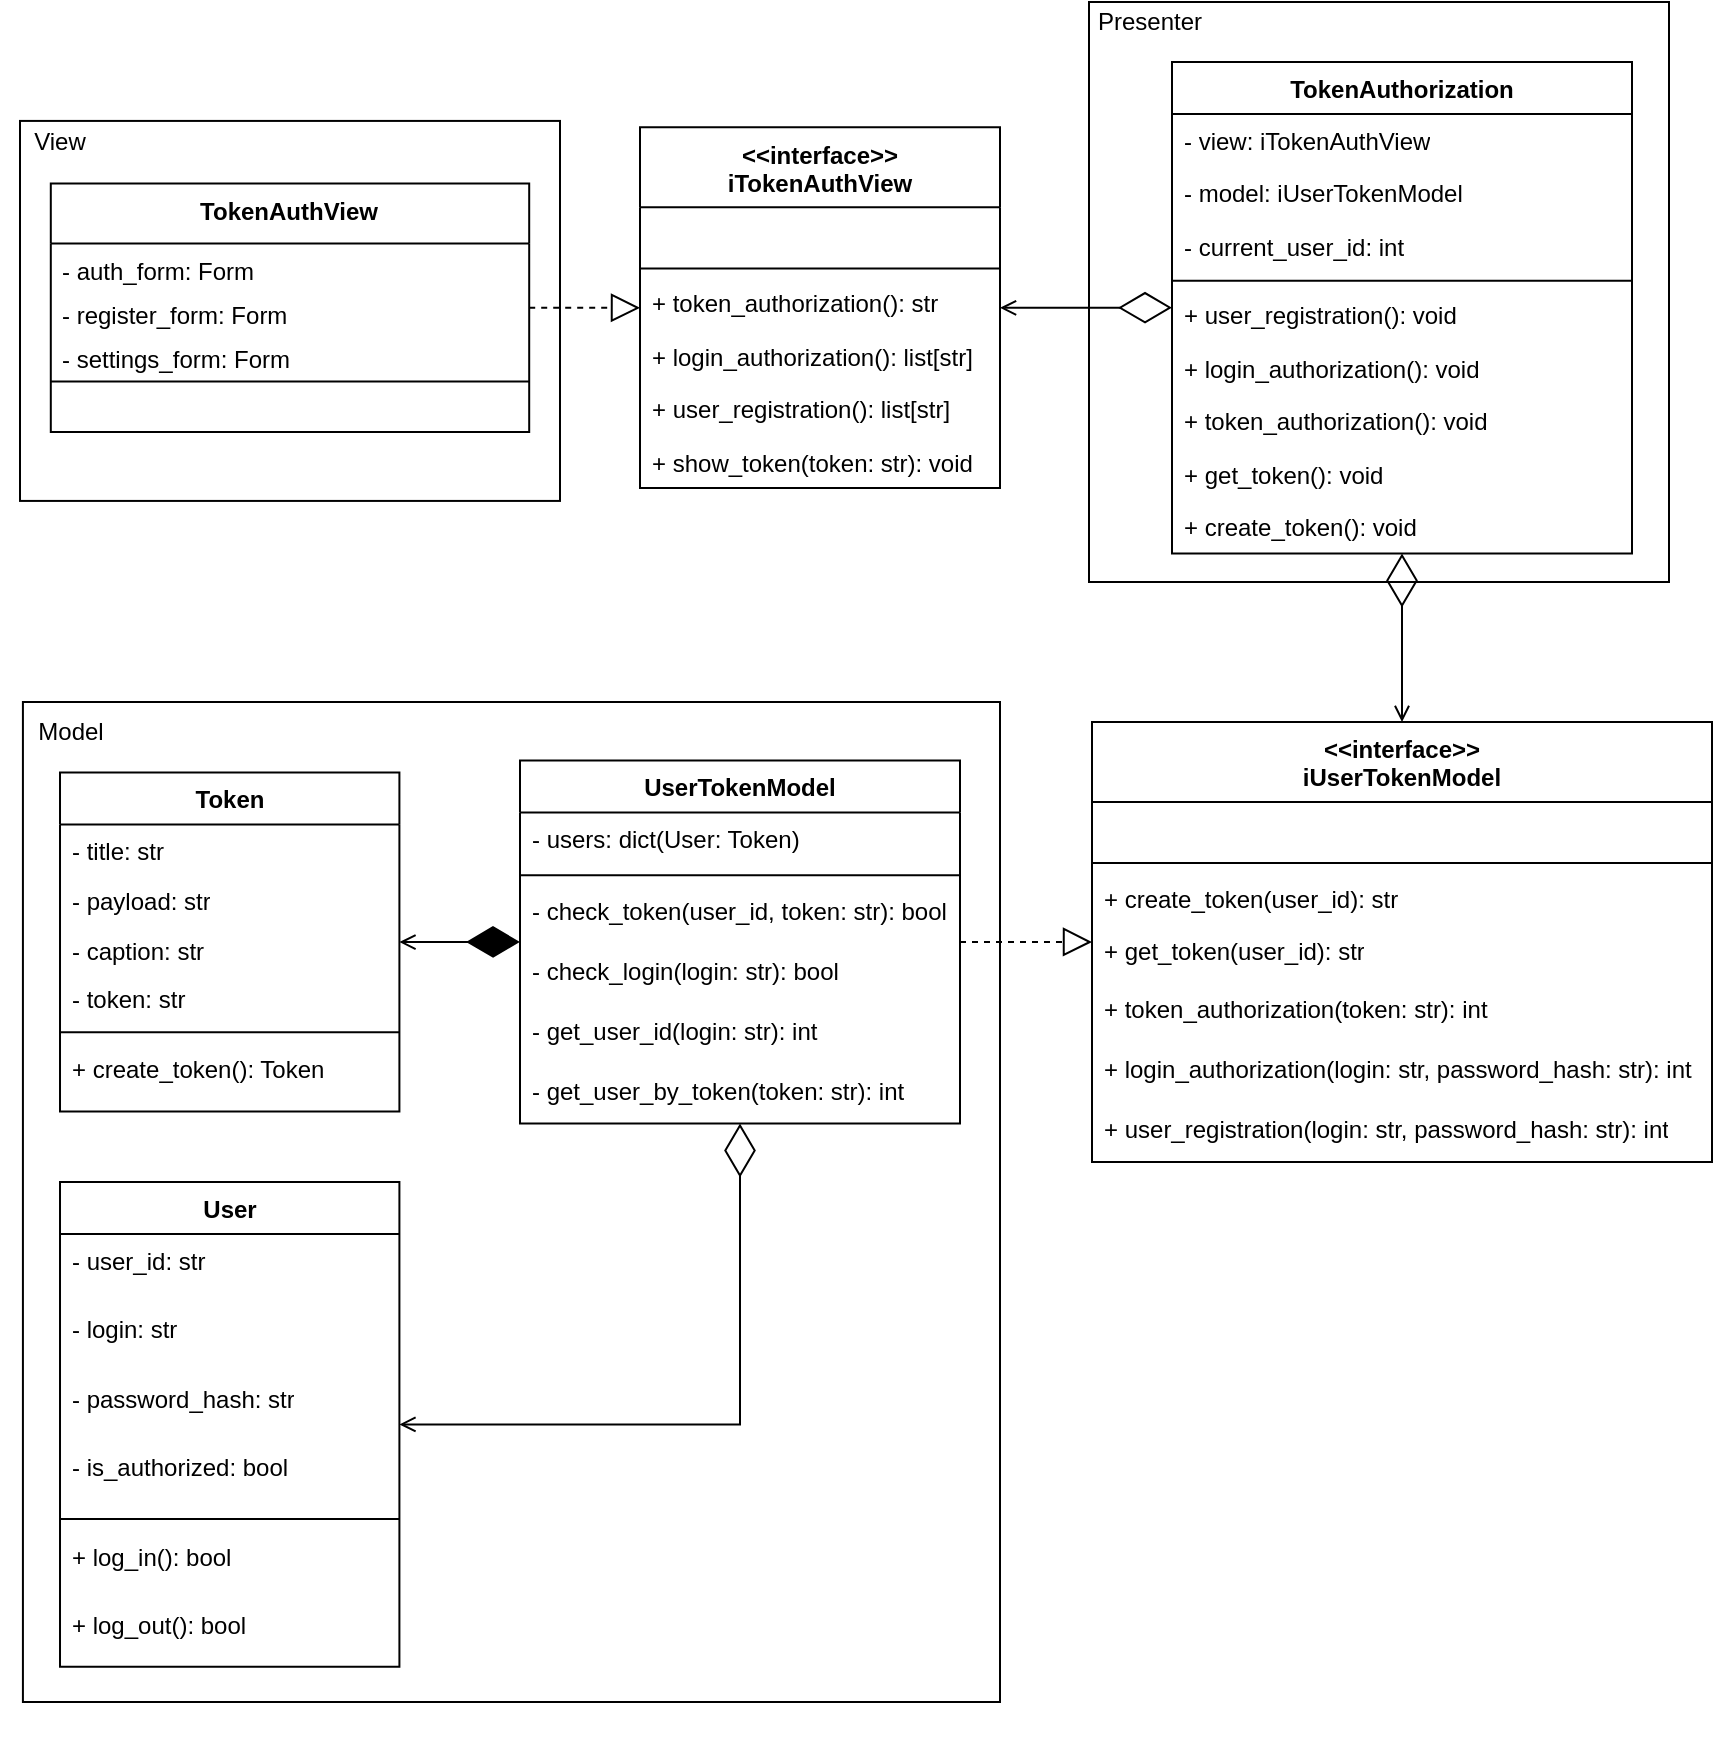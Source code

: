 <mxfile version="22.1.3" type="device">
  <diagram name="Страница — 1" id="n-wLh1AHl1P8F6-zDBu1">
    <mxGraphModel dx="1050" dy="614" grid="1" gridSize="10" guides="1" tooltips="1" connect="1" arrows="1" fold="1" page="1" pageScale="1" pageWidth="827" pageHeight="1169" math="0" shadow="0">
      <root>
        <mxCell id="0" />
        <mxCell id="1" parent="0" />
        <mxCell id="dr-TQOJcxcAWuPoi-9no-11" value="" style="group;rotation=90;" vertex="1" connectable="0" parent="1">
          <mxGeometry x="40" y="69.46" width="270" height="190" as="geometry" />
        </mxCell>
        <mxCell id="dr-TQOJcxcAWuPoi-9no-9" value="" style="rounded=0;whiteSpace=wrap;html=1;" vertex="1" parent="dr-TQOJcxcAWuPoi-9no-11">
          <mxGeometry y="10" width="270" height="190" as="geometry" />
        </mxCell>
        <mxCell id="dr-TQOJcxcAWuPoi-9no-63" value="TokenAuthView" style="swimlane;fontStyle=1;align=center;verticalAlign=top;childLayout=stackLayout;horizontal=1;startSize=30;horizontalStack=0;resizeParent=1;resizeParentMax=0;resizeLast=0;collapsible=1;marginBottom=0;whiteSpace=wrap;html=1;" vertex="1" parent="dr-TQOJcxcAWuPoi-9no-11">
          <mxGeometry x="15.4" y="41.253" width="239.2" height="124.316" as="geometry" />
        </mxCell>
        <mxCell id="dr-TQOJcxcAWuPoi-9no-64" value="- auth_form: Form" style="text;strokeColor=none;fillColor=none;align=left;verticalAlign=top;spacingLeft=4;spacingRight=4;overflow=hidden;rotatable=0;points=[[0,0.5],[1,0.5]];portConstraint=eastwest;whiteSpace=wrap;html=1;" vertex="1" parent="dr-TQOJcxcAWuPoi-9no-63">
          <mxGeometry y="30" width="239.2" height="21.895" as="geometry" />
        </mxCell>
        <mxCell id="dr-TQOJcxcAWuPoi-9no-65" value="- register_form: Form" style="text;strokeColor=none;fillColor=none;align=left;verticalAlign=top;spacingLeft=4;spacingRight=4;overflow=hidden;rotatable=0;points=[[0,0.5],[1,0.5]];portConstraint=eastwest;whiteSpace=wrap;html=1;" vertex="1" parent="dr-TQOJcxcAWuPoi-9no-63">
          <mxGeometry y="51.895" width="239.2" height="21.895" as="geometry" />
        </mxCell>
        <mxCell id="dr-TQOJcxcAWuPoi-9no-72" value="- settings_form: Form" style="text;strokeColor=none;fillColor=none;align=left;verticalAlign=top;spacingLeft=4;spacingRight=4;overflow=hidden;rotatable=0;points=[[0,0.5],[1,0.5]];portConstraint=eastwest;whiteSpace=wrap;html=1;" vertex="1" parent="dr-TQOJcxcAWuPoi-9no-63">
          <mxGeometry y="73.789" width="239.2" height="21.895" as="geometry" />
        </mxCell>
        <mxCell id="dr-TQOJcxcAWuPoi-9no-68" value="" style="line;strokeWidth=1;fillColor=none;align=left;verticalAlign=middle;spacingTop=-1;spacingLeft=3;spacingRight=3;rotatable=0;labelPosition=right;points=[];portConstraint=eastwest;strokeColor=inherit;" vertex="1" parent="dr-TQOJcxcAWuPoi-9no-63">
          <mxGeometry y="95.684" width="239.2" height="6.737" as="geometry" />
        </mxCell>
        <mxCell id="dr-TQOJcxcAWuPoi-9no-69" value="&amp;nbsp;" style="text;strokeColor=none;fillColor=none;align=left;verticalAlign=top;spacingLeft=4;spacingRight=4;overflow=hidden;rotatable=0;points=[[0,0.5],[1,0.5]];portConstraint=eastwest;whiteSpace=wrap;html=1;" vertex="1" parent="dr-TQOJcxcAWuPoi-9no-63">
          <mxGeometry y="102.421" width="239.2" height="21.895" as="geometry" />
        </mxCell>
        <mxCell id="dr-TQOJcxcAWuPoi-9no-12" value="" style="group" vertex="1" connectable="0" parent="1">
          <mxGeometry x="594.5" y="30" width="273" height="280" as="geometry" />
        </mxCell>
        <mxCell id="dr-TQOJcxcAWuPoi-9no-13" value="" style="rounded=0;whiteSpace=wrap;html=1;" vertex="1" parent="dr-TQOJcxcAWuPoi-9no-12">
          <mxGeometry x="-20" y="-10" width="290" height="290" as="geometry" />
        </mxCell>
        <mxCell id="dr-TQOJcxcAWuPoi-9no-14" value="Presenter" style="text;html=1;strokeColor=none;fillColor=none;align=center;verticalAlign=middle;whiteSpace=wrap;rounded=0;" vertex="1" parent="dr-TQOJcxcAWuPoi-9no-12">
          <mxGeometry x="-20" y="-10" width="60" height="20" as="geometry" />
        </mxCell>
        <mxCell id="dr-TQOJcxcAWuPoi-9no-50" value="TokenAuthorization" style="swimlane;fontStyle=1;align=center;verticalAlign=top;childLayout=stackLayout;horizontal=1;startSize=26;horizontalStack=0;resizeParent=1;resizeParentMax=0;resizeLast=0;collapsible=1;marginBottom=0;whiteSpace=wrap;html=1;" vertex="1" parent="dr-TQOJcxcAWuPoi-9no-12">
          <mxGeometry x="21.5" y="20.003" width="230" height="245.733" as="geometry" />
        </mxCell>
        <mxCell id="dr-TQOJcxcAWuPoi-9no-51" value="- view: iTokenAuthView" style="text;strokeColor=none;fillColor=none;align=left;verticalAlign=top;spacingLeft=4;spacingRight=4;overflow=hidden;rotatable=0;points=[[0,0.5],[1,0.5]];portConstraint=eastwest;whiteSpace=wrap;html=1;" vertex="1" parent="dr-TQOJcxcAWuPoi-9no-50">
          <mxGeometry y="26" width="230" height="26.448" as="geometry" />
        </mxCell>
        <mxCell id="dr-TQOJcxcAWuPoi-9no-52" value="- model: iUserTokenModel" style="text;strokeColor=none;fillColor=none;align=left;verticalAlign=top;spacingLeft=4;spacingRight=4;overflow=hidden;rotatable=0;points=[[0,0.5],[1,0.5]];portConstraint=eastwest;whiteSpace=wrap;html=1;" vertex="1" parent="dr-TQOJcxcAWuPoi-9no-50">
          <mxGeometry y="52.448" width="230" height="26.448" as="geometry" />
        </mxCell>
        <mxCell id="dr-TQOJcxcAWuPoi-9no-91" value="- current_user_id: int" style="text;strokeColor=none;fillColor=none;align=left;verticalAlign=top;spacingLeft=4;spacingRight=4;overflow=hidden;rotatable=0;points=[[0,0.5],[1,0.5]];portConstraint=eastwest;whiteSpace=wrap;html=1;" vertex="1" parent="dr-TQOJcxcAWuPoi-9no-50">
          <mxGeometry y="78.897" width="230" height="26.448" as="geometry" />
        </mxCell>
        <mxCell id="dr-TQOJcxcAWuPoi-9no-53" value="" style="line;strokeWidth=1;fillColor=none;align=left;verticalAlign=middle;spacingTop=-1;spacingLeft=3;spacingRight=3;rotatable=0;labelPosition=right;points=[];portConstraint=eastwest;strokeColor=inherit;" vertex="1" parent="dr-TQOJcxcAWuPoi-9no-50">
          <mxGeometry y="105.345" width="230" height="8.138" as="geometry" />
        </mxCell>
        <mxCell id="dr-TQOJcxcAWuPoi-9no-80" value="+ user_registration(): void" style="text;strokeColor=none;fillColor=none;align=left;verticalAlign=top;spacingLeft=4;spacingRight=4;overflow=hidden;rotatable=0;points=[[0,0.5],[1,0.5]];portConstraint=eastwest;whiteSpace=wrap;html=1;" vertex="1" parent="dr-TQOJcxcAWuPoi-9no-50">
          <mxGeometry y="113.483" width="230" height="26.45" as="geometry" />
        </mxCell>
        <mxCell id="dr-TQOJcxcAWuPoi-9no-54" value="+ login_authorization(): void" style="text;strokeColor=none;fillColor=none;align=left;verticalAlign=top;spacingLeft=4;spacingRight=4;overflow=hidden;rotatable=0;points=[[0,0.5],[1,0.5]];portConstraint=eastwest;whiteSpace=wrap;html=1;" vertex="1" parent="dr-TQOJcxcAWuPoi-9no-50">
          <mxGeometry y="139.933" width="230" height="26.45" as="geometry" />
        </mxCell>
        <mxCell id="dr-TQOJcxcAWuPoi-9no-60" value="+ token_authorization(): void" style="text;strokeColor=none;fillColor=none;align=left;verticalAlign=top;spacingLeft=4;spacingRight=4;overflow=hidden;rotatable=0;points=[[0,0.5],[1,0.5]];portConstraint=eastwest;whiteSpace=wrap;html=1;" vertex="1" parent="dr-TQOJcxcAWuPoi-9no-50">
          <mxGeometry y="166.383" width="230" height="26.45" as="geometry" />
        </mxCell>
        <mxCell id="dr-TQOJcxcAWuPoi-9no-74" value="+ get_token(): void" style="text;strokeColor=none;fillColor=none;align=left;verticalAlign=top;spacingLeft=4;spacingRight=4;overflow=hidden;rotatable=0;points=[[0,0.5],[1,0.5]];portConstraint=eastwest;whiteSpace=wrap;html=1;" vertex="1" parent="dr-TQOJcxcAWuPoi-9no-50">
          <mxGeometry y="192.833" width="230" height="26.45" as="geometry" />
        </mxCell>
        <mxCell id="dr-TQOJcxcAWuPoi-9no-100" value="+ create_token(): void" style="text;strokeColor=none;fillColor=none;align=left;verticalAlign=top;spacingLeft=4;spacingRight=4;overflow=hidden;rotatable=0;points=[[0,0.5],[1,0.5]];portConstraint=eastwest;whiteSpace=wrap;html=1;" vertex="1" parent="dr-TQOJcxcAWuPoi-9no-50">
          <mxGeometry y="219.283" width="230" height="26.45" as="geometry" />
        </mxCell>
        <mxCell id="dr-TQOJcxcAWuPoi-9no-15" value="" style="group" vertex="1" connectable="0" parent="1">
          <mxGeometry x="30" y="390" width="500" height="500" as="geometry" />
        </mxCell>
        <mxCell id="dr-TQOJcxcAWuPoi-9no-16" value="" style="rounded=0;whiteSpace=wrap;html=1;" vertex="1" parent="dr-TQOJcxcAWuPoi-9no-15">
          <mxGeometry x="11.46" y="-20" width="488.54" height="500" as="geometry" />
        </mxCell>
        <mxCell id="dr-TQOJcxcAWuPoi-9no-18" value="Token" style="swimlane;fontStyle=1;align=center;verticalAlign=top;childLayout=stackLayout;horizontal=1;startSize=26;horizontalStack=0;resizeParent=1;resizeParentMax=0;resizeLast=0;collapsible=1;marginBottom=0;whiteSpace=wrap;html=1;" vertex="1" parent="dr-TQOJcxcAWuPoi-9no-15">
          <mxGeometry x="30.004" y="15.273" width="169.7" height="169.463" as="geometry" />
        </mxCell>
        <mxCell id="dr-TQOJcxcAWuPoi-9no-77" value="- title: str" style="text;strokeColor=none;fillColor=none;align=left;verticalAlign=top;spacingLeft=4;spacingRight=4;overflow=hidden;rotatable=0;points=[[0,0.5],[1,0.5]];portConstraint=eastwest;whiteSpace=wrap;html=1;" vertex="1" parent="dr-TQOJcxcAWuPoi-9no-18">
          <mxGeometry y="26" width="169.7" height="24.649" as="geometry" />
        </mxCell>
        <mxCell id="dr-TQOJcxcAWuPoi-9no-78" value="- payload: str" style="text;strokeColor=none;fillColor=none;align=left;verticalAlign=top;spacingLeft=4;spacingRight=4;overflow=hidden;rotatable=0;points=[[0,0.5],[1,0.5]];portConstraint=eastwest;whiteSpace=wrap;html=1;" vertex="1" parent="dr-TQOJcxcAWuPoi-9no-18">
          <mxGeometry y="50.649" width="169.7" height="24.649" as="geometry" />
        </mxCell>
        <mxCell id="dr-TQOJcxcAWuPoi-9no-79" value="- caption: str" style="text;strokeColor=none;fillColor=none;align=left;verticalAlign=top;spacingLeft=4;spacingRight=4;overflow=hidden;rotatable=0;points=[[0,0.5],[1,0.5]];portConstraint=eastwest;whiteSpace=wrap;html=1;" vertex="1" parent="dr-TQOJcxcAWuPoi-9no-18">
          <mxGeometry y="75.297" width="169.7" height="24.649" as="geometry" />
        </mxCell>
        <mxCell id="dr-TQOJcxcAWuPoi-9no-19" value="- token: str" style="text;strokeColor=none;fillColor=none;align=left;verticalAlign=top;spacingLeft=4;spacingRight=4;overflow=hidden;rotatable=0;points=[[0,0.5],[1,0.5]];portConstraint=eastwest;whiteSpace=wrap;html=1;" vertex="1" parent="dr-TQOJcxcAWuPoi-9no-18">
          <mxGeometry y="99.946" width="169.7" height="24.649" as="geometry" />
        </mxCell>
        <mxCell id="dr-TQOJcxcAWuPoi-9no-20" value="" style="line;strokeWidth=1;fillColor=none;align=left;verticalAlign=middle;spacingTop=-1;spacingLeft=3;spacingRight=3;rotatable=0;labelPosition=right;points=[];portConstraint=eastwest;strokeColor=inherit;" vertex="1" parent="dr-TQOJcxcAWuPoi-9no-18">
          <mxGeometry y="124.595" width="169.7" height="10.557" as="geometry" />
        </mxCell>
        <mxCell id="dr-TQOJcxcAWuPoi-9no-21" value="+ create_token(): Token" style="text;strokeColor=none;fillColor=none;align=left;verticalAlign=top;spacingLeft=4;spacingRight=4;overflow=hidden;rotatable=0;points=[[0,0.5],[1,0.5]];portConstraint=eastwest;whiteSpace=wrap;html=1;" vertex="1" parent="dr-TQOJcxcAWuPoi-9no-18">
          <mxGeometry y="135.152" width="169.7" height="34.311" as="geometry" />
        </mxCell>
        <mxCell id="dr-TQOJcxcAWuPoi-9no-22" value="User" style="swimlane;fontStyle=1;align=center;verticalAlign=top;childLayout=stackLayout;horizontal=1;startSize=26;horizontalStack=0;resizeParent=1;resizeParentMax=0;resizeLast=0;collapsible=1;marginBottom=0;whiteSpace=wrap;html=1;" vertex="1" parent="dr-TQOJcxcAWuPoi-9no-15">
          <mxGeometry x="30.004" y="220.005" width="169.699" height="242.425" as="geometry" />
        </mxCell>
        <mxCell id="dr-TQOJcxcAWuPoi-9no-23" value="- user_id: str" style="text;strokeColor=none;fillColor=none;align=left;verticalAlign=top;spacingLeft=4;spacingRight=4;overflow=hidden;rotatable=0;points=[[0,0.5],[1,0.5]];portConstraint=eastwest;whiteSpace=wrap;html=1;" vertex="1" parent="dr-TQOJcxcAWuPoi-9no-22">
          <mxGeometry y="26" width="169.699" height="34.311" as="geometry" />
        </mxCell>
        <mxCell id="dr-TQOJcxcAWuPoi-9no-58" value="- login: str" style="text;strokeColor=none;fillColor=none;align=left;verticalAlign=top;spacingLeft=4;spacingRight=4;overflow=hidden;rotatable=0;points=[[0,0.5],[1,0.5]];portConstraint=eastwest;whiteSpace=wrap;html=1;" vertex="1" parent="dr-TQOJcxcAWuPoi-9no-22">
          <mxGeometry y="60.311" width="169.699" height="34.311" as="geometry" />
        </mxCell>
        <mxCell id="dr-TQOJcxcAWuPoi-9no-59" value="- password_hash: str" style="text;strokeColor=none;fillColor=none;align=left;verticalAlign=top;spacingLeft=4;spacingRight=4;overflow=hidden;rotatable=0;points=[[0,0.5],[1,0.5]];portConstraint=eastwest;whiteSpace=wrap;html=1;" vertex="1" parent="dr-TQOJcxcAWuPoi-9no-22">
          <mxGeometry y="94.623" width="169.699" height="34.311" as="geometry" />
        </mxCell>
        <mxCell id="dr-TQOJcxcAWuPoi-9no-89" value="- is_authorized: bool" style="text;strokeColor=none;fillColor=none;align=left;verticalAlign=top;spacingLeft=4;spacingRight=4;overflow=hidden;rotatable=0;points=[[0,0.5],[1,0.5]];portConstraint=eastwest;whiteSpace=wrap;html=1;" vertex="1" parent="dr-TQOJcxcAWuPoi-9no-22">
          <mxGeometry y="128.934" width="169.699" height="34.311" as="geometry" />
        </mxCell>
        <mxCell id="dr-TQOJcxcAWuPoi-9no-24" value="" style="line;strokeWidth=1;fillColor=none;align=left;verticalAlign=middle;spacingTop=-1;spacingLeft=3;spacingRight=3;rotatable=0;labelPosition=right;points=[];portConstraint=eastwest;strokeColor=inherit;" vertex="1" parent="dr-TQOJcxcAWuPoi-9no-22">
          <mxGeometry y="163.245" width="169.699" height="10.557" as="geometry" />
        </mxCell>
        <mxCell id="dr-TQOJcxcAWuPoi-9no-25" value="+ log_in(): bool" style="text;strokeColor=none;fillColor=none;align=left;verticalAlign=top;spacingLeft=4;spacingRight=4;overflow=hidden;rotatable=0;points=[[0,0.5],[1,0.5]];portConstraint=eastwest;whiteSpace=wrap;html=1;" vertex="1" parent="dr-TQOJcxcAWuPoi-9no-22">
          <mxGeometry y="173.802" width="169.699" height="34.311" as="geometry" />
        </mxCell>
        <mxCell id="dr-TQOJcxcAWuPoi-9no-95" value="+ log_out(): bool" style="text;strokeColor=none;fillColor=none;align=left;verticalAlign=top;spacingLeft=4;spacingRight=4;overflow=hidden;rotatable=0;points=[[0,0.5],[1,0.5]];portConstraint=eastwest;whiteSpace=wrap;html=1;" vertex="1" parent="dr-TQOJcxcAWuPoi-9no-22">
          <mxGeometry y="208.114" width="169.699" height="34.311" as="geometry" />
        </mxCell>
        <mxCell id="dr-TQOJcxcAWuPoi-9no-26" value="UserTokenModel" style="swimlane;fontStyle=1;align=center;verticalAlign=top;childLayout=stackLayout;horizontal=1;startSize=26;horizontalStack=0;resizeParent=1;resizeParentMax=0;resizeLast=0;collapsible=1;marginBottom=0;whiteSpace=wrap;html=1;" vertex="1" parent="dr-TQOJcxcAWuPoi-9no-15">
          <mxGeometry x="260" y="9.24" width="220" height="181.521" as="geometry" />
        </mxCell>
        <mxCell id="dr-TQOJcxcAWuPoi-9no-27" value="- users: dict(User: Token)" style="text;strokeColor=none;fillColor=none;align=left;verticalAlign=top;spacingLeft=4;spacingRight=4;overflow=hidden;rotatable=0;points=[[0,0.5],[1,0.5]];portConstraint=eastwest;whiteSpace=wrap;html=1;" vertex="1" parent="dr-TQOJcxcAWuPoi-9no-26">
          <mxGeometry y="26" width="220" height="27.163" as="geometry" />
        </mxCell>
        <mxCell id="dr-TQOJcxcAWuPoi-9no-28" value="" style="line;strokeWidth=1;fillColor=none;align=left;verticalAlign=middle;spacingTop=-1;spacingLeft=3;spacingRight=3;rotatable=0;labelPosition=right;points=[];portConstraint=eastwest;strokeColor=inherit;" vertex="1" parent="dr-TQOJcxcAWuPoi-9no-26">
          <mxGeometry y="53.163" width="220" height="8.358" as="geometry" />
        </mxCell>
        <mxCell id="dr-TQOJcxcAWuPoi-9no-76" value="- check_token(user_id, token: str): bool" style="text;strokeColor=none;fillColor=none;align=left;verticalAlign=top;spacingLeft=4;spacingRight=4;overflow=hidden;rotatable=0;points=[[0,0.5],[1,0.5]];portConstraint=eastwest;whiteSpace=wrap;html=1;" vertex="1" parent="dr-TQOJcxcAWuPoi-9no-26">
          <mxGeometry y="61.521" width="220" height="30" as="geometry" />
        </mxCell>
        <mxCell id="dr-TQOJcxcAWuPoi-9no-96" value="- check_login(login: str): bool" style="text;strokeColor=none;fillColor=none;align=left;verticalAlign=top;spacingLeft=4;spacingRight=4;overflow=hidden;rotatable=0;points=[[0,0.5],[1,0.5]];portConstraint=eastwest;whiteSpace=wrap;html=1;" vertex="1" parent="dr-TQOJcxcAWuPoi-9no-26">
          <mxGeometry y="91.521" width="220" height="30" as="geometry" />
        </mxCell>
        <mxCell id="dr-TQOJcxcAWuPoi-9no-98" value="- get_user_id(login: str): int" style="text;strokeColor=none;fillColor=none;align=left;verticalAlign=top;spacingLeft=4;spacingRight=4;overflow=hidden;rotatable=0;points=[[0,0.5],[1,0.5]];portConstraint=eastwest;whiteSpace=wrap;html=1;" vertex="1" parent="dr-TQOJcxcAWuPoi-9no-26">
          <mxGeometry y="121.521" width="220" height="30" as="geometry" />
        </mxCell>
        <mxCell id="dr-TQOJcxcAWuPoi-9no-101" value="- get_user_by_token(token: str): int" style="text;strokeColor=none;fillColor=none;align=left;verticalAlign=top;spacingLeft=4;spacingRight=4;overflow=hidden;rotatable=0;points=[[0,0.5],[1,0.5]];portConstraint=eastwest;whiteSpace=wrap;html=1;" vertex="1" parent="dr-TQOJcxcAWuPoi-9no-26">
          <mxGeometry y="151.521" width="220" height="30" as="geometry" />
        </mxCell>
        <mxCell id="dr-TQOJcxcAWuPoi-9no-34" value="" style="endArrow=diamondThin;endFill=0;endSize=24;html=1;rounded=0;edgeStyle=orthogonalEdgeStyle;startArrow=open;startFill=0;" edge="1" parent="dr-TQOJcxcAWuPoi-9no-15" source="dr-TQOJcxcAWuPoi-9no-22" target="dr-TQOJcxcAWuPoi-9no-26">
          <mxGeometry width="160" relative="1" as="geometry">
            <mxPoint x="194.25" y="105.518" as="sourcePoint" />
            <mxPoint x="241.5" y="106.563" as="targetPoint" />
          </mxGeometry>
        </mxCell>
        <mxCell id="dr-TQOJcxcAWuPoi-9no-42" value="" style="endArrow=diamondThin;endFill=1;endSize=24;html=1;rounded=0;startArrow=open;startFill=0;edgeStyle=orthogonalEdgeStyle;" edge="1" parent="dr-TQOJcxcAWuPoi-9no-15" source="dr-TQOJcxcAWuPoi-9no-18" target="dr-TQOJcxcAWuPoi-9no-26">
          <mxGeometry width="160" relative="1" as="geometry">
            <mxPoint x="320" y="25.676" as="sourcePoint" />
            <mxPoint x="480" y="25.676" as="targetPoint" />
          </mxGeometry>
        </mxCell>
        <mxCell id="dr-TQOJcxcAWuPoi-9no-36" value="&amp;lt;&amp;lt;interface&amp;gt;&amp;gt;&lt;br&gt;iUserTokenModel" style="swimlane;fontStyle=1;align=center;verticalAlign=top;childLayout=stackLayout;horizontal=1;startSize=40;horizontalStack=0;resizeParent=1;resizeParentMax=0;resizeLast=0;collapsible=1;marginBottom=0;whiteSpace=wrap;html=1;" vertex="1" parent="1">
          <mxGeometry x="576" y="380" width="310" height="220.004" as="geometry" />
        </mxCell>
        <mxCell id="dr-TQOJcxcAWuPoi-9no-38" value="&amp;nbsp;" style="text;strokeColor=none;fillColor=none;align=left;verticalAlign=top;spacingLeft=4;spacingRight=4;overflow=hidden;rotatable=0;points=[[0,0.5],[1,0.5]];portConstraint=eastwest;whiteSpace=wrap;html=1;" vertex="1" parent="dr-TQOJcxcAWuPoi-9no-36">
          <mxGeometry y="40" width="310" height="26.448" as="geometry" />
        </mxCell>
        <mxCell id="dr-TQOJcxcAWuPoi-9no-39" value="" style="line;strokeWidth=1;fillColor=none;align=left;verticalAlign=middle;spacingTop=-1;spacingLeft=3;spacingRight=3;rotatable=0;labelPosition=right;points=[];portConstraint=eastwest;strokeColor=inherit;" vertex="1" parent="dr-TQOJcxcAWuPoi-9no-36">
          <mxGeometry y="66.448" width="310" height="8.138" as="geometry" />
        </mxCell>
        <mxCell id="dr-TQOJcxcAWuPoi-9no-40" value="+ create_token(user_id): str" style="text;strokeColor=none;fillColor=none;align=left;verticalAlign=top;spacingLeft=4;spacingRight=4;overflow=hidden;rotatable=0;points=[[0,0.5],[1,0.5]];portConstraint=eastwest;whiteSpace=wrap;html=1;" vertex="1" parent="dr-TQOJcxcAWuPoi-9no-36">
          <mxGeometry y="74.586" width="310" height="26.448" as="geometry" />
        </mxCell>
        <mxCell id="dr-TQOJcxcAWuPoi-9no-43" value="+ get_token(user_id): str" style="text;strokeColor=none;fillColor=none;align=left;verticalAlign=top;spacingLeft=4;spacingRight=4;overflow=hidden;rotatable=0;points=[[0,0.5],[1,0.5]];portConstraint=eastwest;whiteSpace=wrap;html=1;" vertex="1" parent="dr-TQOJcxcAWuPoi-9no-36">
          <mxGeometry y="101.034" width="310" height="28.97" as="geometry" />
        </mxCell>
        <mxCell id="dr-TQOJcxcAWuPoi-9no-55" value="+ token_authorization(token: str): int" style="text;strokeColor=none;fillColor=none;align=left;verticalAlign=top;spacingLeft=4;spacingRight=4;overflow=hidden;rotatable=0;points=[[0,0.5],[1,0.5]];portConstraint=eastwest;whiteSpace=wrap;html=1;" vertex="1" parent="dr-TQOJcxcAWuPoi-9no-36">
          <mxGeometry y="130.004" width="310" height="30" as="geometry" />
        </mxCell>
        <mxCell id="dr-TQOJcxcAWuPoi-9no-61" value="+ login_authorization(login: str, password_hash: str): int" style="text;strokeColor=none;fillColor=none;align=left;verticalAlign=top;spacingLeft=4;spacingRight=4;overflow=hidden;rotatable=0;points=[[0,0.5],[1,0.5]];portConstraint=eastwest;whiteSpace=wrap;html=1;" vertex="1" parent="dr-TQOJcxcAWuPoi-9no-36">
          <mxGeometry y="160.004" width="310" height="30" as="geometry" />
        </mxCell>
        <mxCell id="dr-TQOJcxcAWuPoi-9no-81" value="+ user_registration(login: str, password_hash: str): int" style="text;strokeColor=none;fillColor=none;align=left;verticalAlign=top;spacingLeft=4;spacingRight=4;overflow=hidden;rotatable=0;points=[[0,0.5],[1,0.5]];portConstraint=eastwest;whiteSpace=wrap;html=1;" vertex="1" parent="dr-TQOJcxcAWuPoi-9no-36">
          <mxGeometry y="190.004" width="310" height="30" as="geometry" />
        </mxCell>
        <mxCell id="dr-TQOJcxcAWuPoi-9no-41" value="" style="endArrow=block;dashed=1;endFill=0;endSize=12;html=1;rounded=0;edgeStyle=orthogonalEdgeStyle;" edge="1" parent="1" source="dr-TQOJcxcAWuPoi-9no-26" target="dr-TQOJcxcAWuPoi-9no-36">
          <mxGeometry width="160" relative="1" as="geometry">
            <mxPoint x="330" y="320" as="sourcePoint" />
            <mxPoint x="490" y="320" as="targetPoint" />
          </mxGeometry>
        </mxCell>
        <mxCell id="dr-TQOJcxcAWuPoi-9no-45" value="&amp;lt;&amp;lt;interface&amp;gt;&amp;gt;&lt;br&gt;iTokenAuthView" style="swimlane;fontStyle=1;align=center;verticalAlign=top;childLayout=stackLayout;horizontal=1;startSize=40;horizontalStack=0;resizeParent=1;resizeParentMax=0;resizeLast=0;collapsible=1;marginBottom=0;whiteSpace=wrap;html=1;" vertex="1" parent="1">
          <mxGeometry x="350" y="82.68" width="180" height="180.379" as="geometry" />
        </mxCell>
        <mxCell id="dr-TQOJcxcAWuPoi-9no-46" value="&amp;nbsp;" style="text;strokeColor=none;fillColor=none;align=left;verticalAlign=top;spacingLeft=4;spacingRight=4;overflow=hidden;rotatable=0;points=[[0,0.5],[1,0.5]];portConstraint=eastwest;whiteSpace=wrap;html=1;" vertex="1" parent="dr-TQOJcxcAWuPoi-9no-45">
          <mxGeometry y="40" width="180" height="26.448" as="geometry" />
        </mxCell>
        <mxCell id="dr-TQOJcxcAWuPoi-9no-47" value="" style="line;strokeWidth=1;fillColor=none;align=left;verticalAlign=middle;spacingTop=-1;spacingLeft=3;spacingRight=3;rotatable=0;labelPosition=right;points=[];portConstraint=eastwest;strokeColor=inherit;" vertex="1" parent="dr-TQOJcxcAWuPoi-9no-45">
          <mxGeometry y="66.448" width="180" height="8.138" as="geometry" />
        </mxCell>
        <mxCell id="dr-TQOJcxcAWuPoi-9no-49" value="+ token_authorization(): str" style="text;strokeColor=none;fillColor=none;align=left;verticalAlign=top;spacingLeft=4;spacingRight=4;overflow=hidden;rotatable=0;points=[[0,0.5],[1,0.5]];portConstraint=eastwest;whiteSpace=wrap;html=1;" vertex="1" parent="dr-TQOJcxcAWuPoi-9no-45">
          <mxGeometry y="74.586" width="180" height="26.448" as="geometry" />
        </mxCell>
        <mxCell id="dr-TQOJcxcAWuPoi-9no-62" value="+ login_authorization(): list[str]" style="text;strokeColor=none;fillColor=none;align=left;verticalAlign=top;spacingLeft=4;spacingRight=4;overflow=hidden;rotatable=0;points=[[0,0.5],[1,0.5]];portConstraint=eastwest;whiteSpace=wrap;html=1;" vertex="1" parent="dr-TQOJcxcAWuPoi-9no-45">
          <mxGeometry y="101.034" width="180" height="26.448" as="geometry" />
        </mxCell>
        <mxCell id="dr-TQOJcxcAWuPoi-9no-70" value="+ user_registration(): list[str]" style="text;strokeColor=none;fillColor=none;align=left;verticalAlign=top;spacingLeft=4;spacingRight=4;overflow=hidden;rotatable=0;points=[[0,0.5],[1,0.5]];portConstraint=eastwest;whiteSpace=wrap;html=1;" vertex="1" parent="dr-TQOJcxcAWuPoi-9no-45">
          <mxGeometry y="127.483" width="180" height="26.448" as="geometry" />
        </mxCell>
        <mxCell id="dr-TQOJcxcAWuPoi-9no-99" value="+ show_token(token: str): void" style="text;strokeColor=none;fillColor=none;align=left;verticalAlign=top;spacingLeft=4;spacingRight=4;overflow=hidden;rotatable=0;points=[[0,0.5],[1,0.5]];portConstraint=eastwest;whiteSpace=wrap;html=1;" vertex="1" parent="dr-TQOJcxcAWuPoi-9no-45">
          <mxGeometry y="153.931" width="180" height="26.448" as="geometry" />
        </mxCell>
        <mxCell id="dr-TQOJcxcAWuPoi-9no-57" value="" style="endArrow=diamondThin;endFill=0;endSize=24;html=1;rounded=0;edgeStyle=orthogonalEdgeStyle;startArrow=open;startFill=0;" edge="1" parent="1" source="dr-TQOJcxcAWuPoi-9no-45" target="dr-TQOJcxcAWuPoi-9no-50">
          <mxGeometry width="160" relative="1" as="geometry">
            <mxPoint x="694" y="311" as="sourcePoint" />
            <mxPoint x="694" y="202" as="targetPoint" />
          </mxGeometry>
        </mxCell>
        <mxCell id="dr-TQOJcxcAWuPoi-9no-71" value="" style="endArrow=block;dashed=1;endFill=0;endSize=12;html=1;rounded=0;edgeStyle=orthogonalEdgeStyle;" edge="1" parent="1" source="dr-TQOJcxcAWuPoi-9no-63" target="dr-TQOJcxcAWuPoi-9no-45">
          <mxGeometry width="160" relative="1" as="geometry">
            <mxPoint x="448" y="400" as="sourcePoint" />
            <mxPoint x="534" y="400" as="targetPoint" />
          </mxGeometry>
        </mxCell>
        <mxCell id="dr-TQOJcxcAWuPoi-9no-56" value="" style="endArrow=diamondThin;endFill=0;endSize=24;html=1;rounded=0;edgeStyle=orthogonalEdgeStyle;startArrow=open;startFill=0;" edge="1" parent="1" source="dr-TQOJcxcAWuPoi-9no-36" target="dr-TQOJcxcAWuPoi-9no-50">
          <mxGeometry width="160" relative="1" as="geometry">
            <mxPoint x="220" y="532" as="sourcePoint" />
            <mxPoint x="384" y="452" as="targetPoint" />
          </mxGeometry>
        </mxCell>
        <mxCell id="dr-TQOJcxcAWuPoi-9no-10" value="View" style="text;html=1;strokeColor=none;fillColor=none;align=center;verticalAlign=middle;whiteSpace=wrap;rounded=0;" vertex="1" parent="1">
          <mxGeometry x="40" y="79.46" width="40" height="20.54" as="geometry" />
        </mxCell>
        <mxCell id="dr-TQOJcxcAWuPoi-9no-17" value="Model" style="text;html=1;strokeColor=none;fillColor=none;align=center;verticalAlign=middle;whiteSpace=wrap;rounded=0;" vertex="1" parent="1">
          <mxGeometry x="41.46" y="370" width="48.54" height="30" as="geometry" />
        </mxCell>
      </root>
    </mxGraphModel>
  </diagram>
</mxfile>
